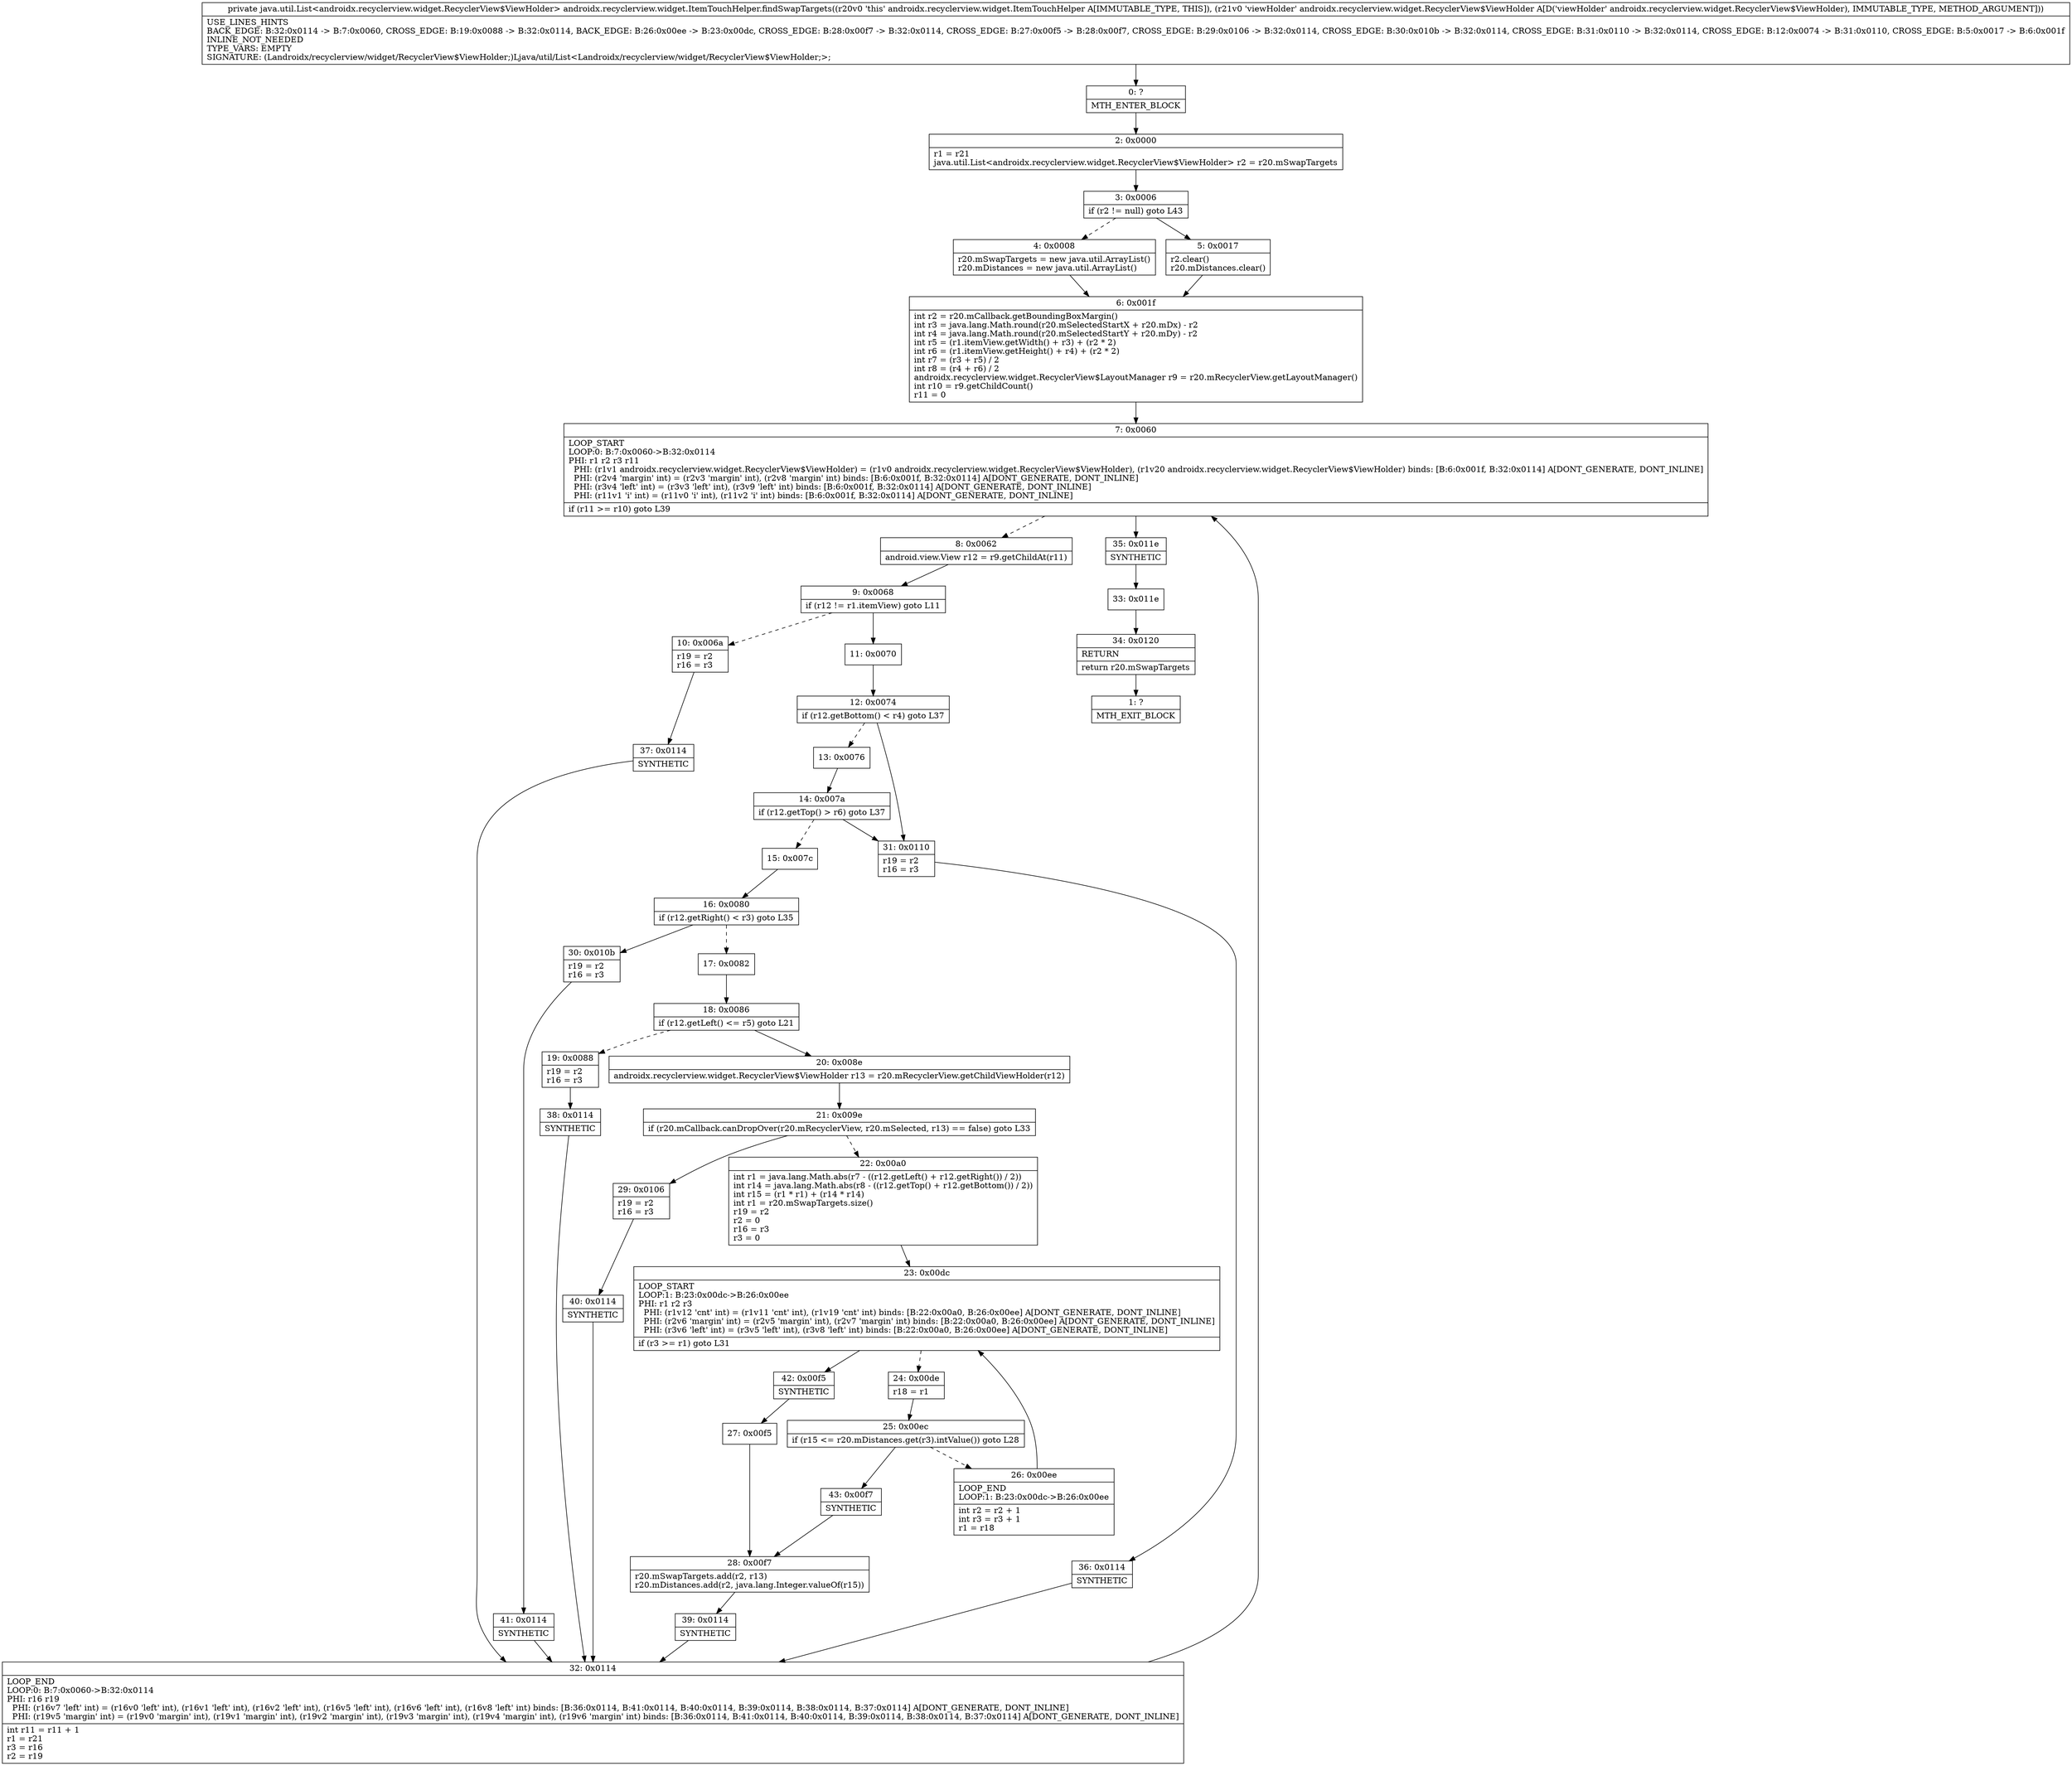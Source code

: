 digraph "CFG forandroidx.recyclerview.widget.ItemTouchHelper.findSwapTargets(Landroidx\/recyclerview\/widget\/RecyclerView$ViewHolder;)Ljava\/util\/List;" {
Node_0 [shape=record,label="{0\:\ ?|MTH_ENTER_BLOCK\l}"];
Node_2 [shape=record,label="{2\:\ 0x0000|r1 = r21\ljava.util.List\<androidx.recyclerview.widget.RecyclerView$ViewHolder\> r2 = r20.mSwapTargets\l}"];
Node_3 [shape=record,label="{3\:\ 0x0006|if (r2 != null) goto L43\l}"];
Node_4 [shape=record,label="{4\:\ 0x0008|r20.mSwapTargets = new java.util.ArrayList()\lr20.mDistances = new java.util.ArrayList()\l}"];
Node_6 [shape=record,label="{6\:\ 0x001f|int r2 = r20.mCallback.getBoundingBoxMargin()\lint r3 = java.lang.Math.round(r20.mSelectedStartX + r20.mDx) \- r2\lint r4 = java.lang.Math.round(r20.mSelectedStartY + r20.mDy) \- r2\lint r5 = (r1.itemView.getWidth() + r3) + (r2 * 2)\lint r6 = (r1.itemView.getHeight() + r4) + (r2 * 2)\lint r7 = (r3 + r5) \/ 2\lint r8 = (r4 + r6) \/ 2\landroidx.recyclerview.widget.RecyclerView$LayoutManager r9 = r20.mRecyclerView.getLayoutManager()\lint r10 = r9.getChildCount()\lr11 = 0\l}"];
Node_7 [shape=record,label="{7\:\ 0x0060|LOOP_START\lLOOP:0: B:7:0x0060\-\>B:32:0x0114\lPHI: r1 r2 r3 r11 \l  PHI: (r1v1 androidx.recyclerview.widget.RecyclerView$ViewHolder) = (r1v0 androidx.recyclerview.widget.RecyclerView$ViewHolder), (r1v20 androidx.recyclerview.widget.RecyclerView$ViewHolder) binds: [B:6:0x001f, B:32:0x0114] A[DONT_GENERATE, DONT_INLINE]\l  PHI: (r2v4 'margin' int) = (r2v3 'margin' int), (r2v8 'margin' int) binds: [B:6:0x001f, B:32:0x0114] A[DONT_GENERATE, DONT_INLINE]\l  PHI: (r3v4 'left' int) = (r3v3 'left' int), (r3v9 'left' int) binds: [B:6:0x001f, B:32:0x0114] A[DONT_GENERATE, DONT_INLINE]\l  PHI: (r11v1 'i' int) = (r11v0 'i' int), (r11v2 'i' int) binds: [B:6:0x001f, B:32:0x0114] A[DONT_GENERATE, DONT_INLINE]\l|if (r11 \>= r10) goto L39\l}"];
Node_8 [shape=record,label="{8\:\ 0x0062|android.view.View r12 = r9.getChildAt(r11)\l}"];
Node_9 [shape=record,label="{9\:\ 0x0068|if (r12 != r1.itemView) goto L11\l}"];
Node_10 [shape=record,label="{10\:\ 0x006a|r19 = r2\lr16 = r3\l}"];
Node_37 [shape=record,label="{37\:\ 0x0114|SYNTHETIC\l}"];
Node_32 [shape=record,label="{32\:\ 0x0114|LOOP_END\lLOOP:0: B:7:0x0060\-\>B:32:0x0114\lPHI: r16 r19 \l  PHI: (r16v7 'left' int) = (r16v0 'left' int), (r16v1 'left' int), (r16v2 'left' int), (r16v5 'left' int), (r16v6 'left' int), (r16v8 'left' int) binds: [B:36:0x0114, B:41:0x0114, B:40:0x0114, B:39:0x0114, B:38:0x0114, B:37:0x0114] A[DONT_GENERATE, DONT_INLINE]\l  PHI: (r19v5 'margin' int) = (r19v0 'margin' int), (r19v1 'margin' int), (r19v2 'margin' int), (r19v3 'margin' int), (r19v4 'margin' int), (r19v6 'margin' int) binds: [B:36:0x0114, B:41:0x0114, B:40:0x0114, B:39:0x0114, B:38:0x0114, B:37:0x0114] A[DONT_GENERATE, DONT_INLINE]\l|int r11 = r11 + 1\lr1 = r21\lr3 = r16\lr2 = r19\l}"];
Node_11 [shape=record,label="{11\:\ 0x0070}"];
Node_12 [shape=record,label="{12\:\ 0x0074|if (r12.getBottom() \< r4) goto L37\l}"];
Node_13 [shape=record,label="{13\:\ 0x0076}"];
Node_14 [shape=record,label="{14\:\ 0x007a|if (r12.getTop() \> r6) goto L37\l}"];
Node_15 [shape=record,label="{15\:\ 0x007c}"];
Node_16 [shape=record,label="{16\:\ 0x0080|if (r12.getRight() \< r3) goto L35\l}"];
Node_17 [shape=record,label="{17\:\ 0x0082}"];
Node_18 [shape=record,label="{18\:\ 0x0086|if (r12.getLeft() \<= r5) goto L21\l}"];
Node_19 [shape=record,label="{19\:\ 0x0088|r19 = r2\lr16 = r3\l}"];
Node_38 [shape=record,label="{38\:\ 0x0114|SYNTHETIC\l}"];
Node_20 [shape=record,label="{20\:\ 0x008e|androidx.recyclerview.widget.RecyclerView$ViewHolder r13 = r20.mRecyclerView.getChildViewHolder(r12)\l}"];
Node_21 [shape=record,label="{21\:\ 0x009e|if (r20.mCallback.canDropOver(r20.mRecyclerView, r20.mSelected, r13) == false) goto L33\l}"];
Node_22 [shape=record,label="{22\:\ 0x00a0|int r1 = java.lang.Math.abs(r7 \- ((r12.getLeft() + r12.getRight()) \/ 2))\lint r14 = java.lang.Math.abs(r8 \- ((r12.getTop() + r12.getBottom()) \/ 2))\lint r15 = (r1 * r1) + (r14 * r14)\lint r1 = r20.mSwapTargets.size()\lr19 = r2\lr2 = 0\lr16 = r3\lr3 = 0\l}"];
Node_23 [shape=record,label="{23\:\ 0x00dc|LOOP_START\lLOOP:1: B:23:0x00dc\-\>B:26:0x00ee\lPHI: r1 r2 r3 \l  PHI: (r1v12 'cnt' int) = (r1v11 'cnt' int), (r1v19 'cnt' int) binds: [B:22:0x00a0, B:26:0x00ee] A[DONT_GENERATE, DONT_INLINE]\l  PHI: (r2v6 'margin' int) = (r2v5 'margin' int), (r2v7 'margin' int) binds: [B:22:0x00a0, B:26:0x00ee] A[DONT_GENERATE, DONT_INLINE]\l  PHI: (r3v6 'left' int) = (r3v5 'left' int), (r3v8 'left' int) binds: [B:22:0x00a0, B:26:0x00ee] A[DONT_GENERATE, DONT_INLINE]\l|if (r3 \>= r1) goto L31\l}"];
Node_24 [shape=record,label="{24\:\ 0x00de|r18 = r1\l}"];
Node_25 [shape=record,label="{25\:\ 0x00ec|if (r15 \<= r20.mDistances.get(r3).intValue()) goto L28\l}"];
Node_26 [shape=record,label="{26\:\ 0x00ee|LOOP_END\lLOOP:1: B:23:0x00dc\-\>B:26:0x00ee\l|int r2 = r2 + 1\lint r3 = r3 + 1\lr1 = r18\l}"];
Node_43 [shape=record,label="{43\:\ 0x00f7|SYNTHETIC\l}"];
Node_28 [shape=record,label="{28\:\ 0x00f7|r20.mSwapTargets.add(r2, r13)\lr20.mDistances.add(r2, java.lang.Integer.valueOf(r15))\l}"];
Node_39 [shape=record,label="{39\:\ 0x0114|SYNTHETIC\l}"];
Node_42 [shape=record,label="{42\:\ 0x00f5|SYNTHETIC\l}"];
Node_27 [shape=record,label="{27\:\ 0x00f5}"];
Node_29 [shape=record,label="{29\:\ 0x0106|r19 = r2\lr16 = r3\l}"];
Node_40 [shape=record,label="{40\:\ 0x0114|SYNTHETIC\l}"];
Node_30 [shape=record,label="{30\:\ 0x010b|r19 = r2\lr16 = r3\l}"];
Node_41 [shape=record,label="{41\:\ 0x0114|SYNTHETIC\l}"];
Node_31 [shape=record,label="{31\:\ 0x0110|r19 = r2\lr16 = r3\l}"];
Node_36 [shape=record,label="{36\:\ 0x0114|SYNTHETIC\l}"];
Node_35 [shape=record,label="{35\:\ 0x011e|SYNTHETIC\l}"];
Node_33 [shape=record,label="{33\:\ 0x011e}"];
Node_34 [shape=record,label="{34\:\ 0x0120|RETURN\l|return r20.mSwapTargets\l}"];
Node_1 [shape=record,label="{1\:\ ?|MTH_EXIT_BLOCK\l}"];
Node_5 [shape=record,label="{5\:\ 0x0017|r2.clear()\lr20.mDistances.clear()\l}"];
MethodNode[shape=record,label="{private java.util.List\<androidx.recyclerview.widget.RecyclerView$ViewHolder\> androidx.recyclerview.widget.ItemTouchHelper.findSwapTargets((r20v0 'this' androidx.recyclerview.widget.ItemTouchHelper A[IMMUTABLE_TYPE, THIS]), (r21v0 'viewHolder' androidx.recyclerview.widget.RecyclerView$ViewHolder A[D('viewHolder' androidx.recyclerview.widget.RecyclerView$ViewHolder), IMMUTABLE_TYPE, METHOD_ARGUMENT]))  | USE_LINES_HINTS\lBACK_EDGE: B:32:0x0114 \-\> B:7:0x0060, CROSS_EDGE: B:19:0x0088 \-\> B:32:0x0114, BACK_EDGE: B:26:0x00ee \-\> B:23:0x00dc, CROSS_EDGE: B:28:0x00f7 \-\> B:32:0x0114, CROSS_EDGE: B:27:0x00f5 \-\> B:28:0x00f7, CROSS_EDGE: B:29:0x0106 \-\> B:32:0x0114, CROSS_EDGE: B:30:0x010b \-\> B:32:0x0114, CROSS_EDGE: B:31:0x0110 \-\> B:32:0x0114, CROSS_EDGE: B:12:0x0074 \-\> B:31:0x0110, CROSS_EDGE: B:5:0x0017 \-\> B:6:0x001f\lINLINE_NOT_NEEDED\lTYPE_VARS: EMPTY\lSIGNATURE: (Landroidx\/recyclerview\/widget\/RecyclerView$ViewHolder;)Ljava\/util\/List\<Landroidx\/recyclerview\/widget\/RecyclerView$ViewHolder;\>;\l}"];
MethodNode -> Node_0;Node_0 -> Node_2;
Node_2 -> Node_3;
Node_3 -> Node_4[style=dashed];
Node_3 -> Node_5;
Node_4 -> Node_6;
Node_6 -> Node_7;
Node_7 -> Node_8[style=dashed];
Node_7 -> Node_35;
Node_8 -> Node_9;
Node_9 -> Node_10[style=dashed];
Node_9 -> Node_11;
Node_10 -> Node_37;
Node_37 -> Node_32;
Node_32 -> Node_7;
Node_11 -> Node_12;
Node_12 -> Node_13[style=dashed];
Node_12 -> Node_31;
Node_13 -> Node_14;
Node_14 -> Node_15[style=dashed];
Node_14 -> Node_31;
Node_15 -> Node_16;
Node_16 -> Node_17[style=dashed];
Node_16 -> Node_30;
Node_17 -> Node_18;
Node_18 -> Node_19[style=dashed];
Node_18 -> Node_20;
Node_19 -> Node_38;
Node_38 -> Node_32;
Node_20 -> Node_21;
Node_21 -> Node_22[style=dashed];
Node_21 -> Node_29;
Node_22 -> Node_23;
Node_23 -> Node_24[style=dashed];
Node_23 -> Node_42;
Node_24 -> Node_25;
Node_25 -> Node_26[style=dashed];
Node_25 -> Node_43;
Node_26 -> Node_23;
Node_43 -> Node_28;
Node_28 -> Node_39;
Node_39 -> Node_32;
Node_42 -> Node_27;
Node_27 -> Node_28;
Node_29 -> Node_40;
Node_40 -> Node_32;
Node_30 -> Node_41;
Node_41 -> Node_32;
Node_31 -> Node_36;
Node_36 -> Node_32;
Node_35 -> Node_33;
Node_33 -> Node_34;
Node_34 -> Node_1;
Node_5 -> Node_6;
}

